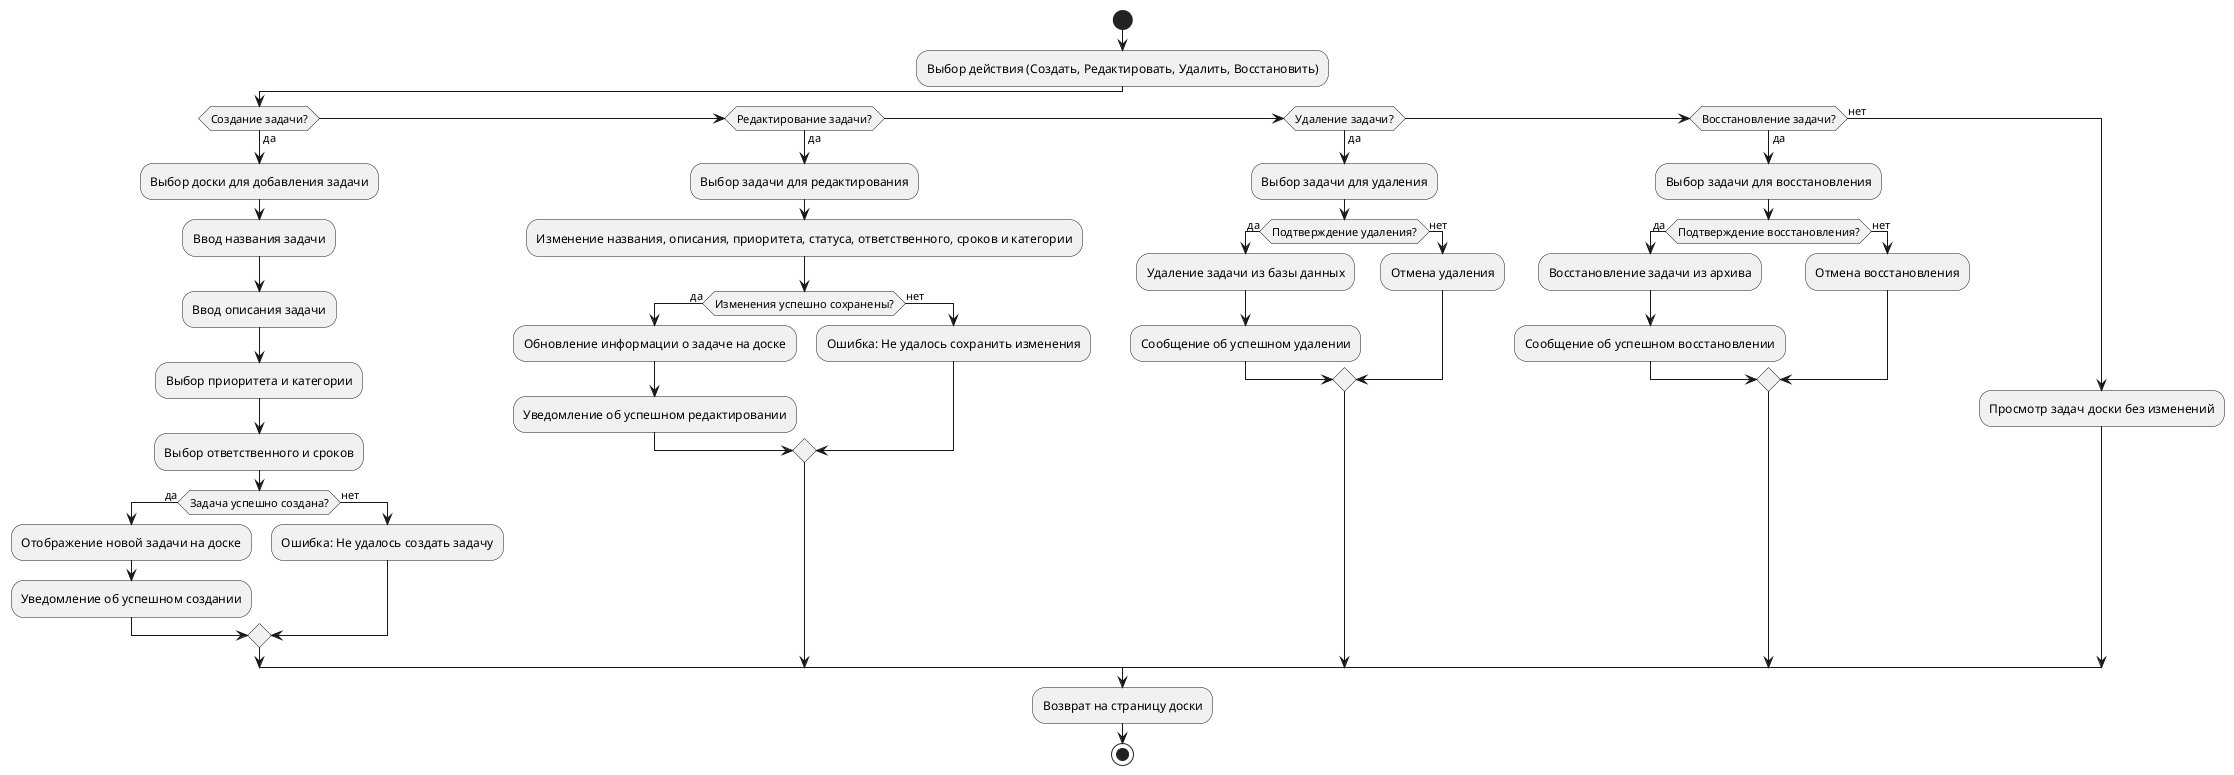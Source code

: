 @startuml TaskAD
start

:Выбор действия (Создать, Редактировать, Удалить, Восстановить);

if (Создание задачи?) then (да)
    :Выбор доски для добавления задачи;
    :Ввод названия задачи;
    :Ввод описания задачи;
    :Выбор приоритета и категории;
    :Выбор ответственного и сроков;

    if (Задача успешно создана?) then (да)
        :Отображение новой задачи на доске;
        :Уведомление об успешном создании;
    else (нет)
        :Ошибка: Не удалось создать задачу;
    endif

elseif (Редактирование задачи?) then (да)
    :Выбор задачи для редактирования;
    :Изменение названия, описания, приоритета, статуса, ответственного, сроков и категории;

    if (Изменения успешно сохранены?) then (да)
        :Обновление информации о задаче на доске;
        :Уведомление об успешном редактировании;
    else (нет)
        :Ошибка: Не удалось сохранить изменения;
    endif

elseif (Удаление задачи?) then (да)
    :Выбор задачи для удаления;

    if (Подтверждение удаления?) then (да)
        :Удаление задачи из базы данных;
        :Сообщение об успешном удалении;
    else (нет)
        :Отмена удаления;
    endif

elseif (Восстановление задачи?) then (да)
    :Выбор задачи для восстановления;

    if (Подтверждение восстановления?) then (да)
        :Восстановление задачи из архива;
        :Сообщение об успешном восстановлении;
    else (нет)
        :Отмена восстановления;
    endif

else (нет)
    :Просмотр задач доски без изменений;
endif
:Возврат на страницу доски;
stop
@enduml